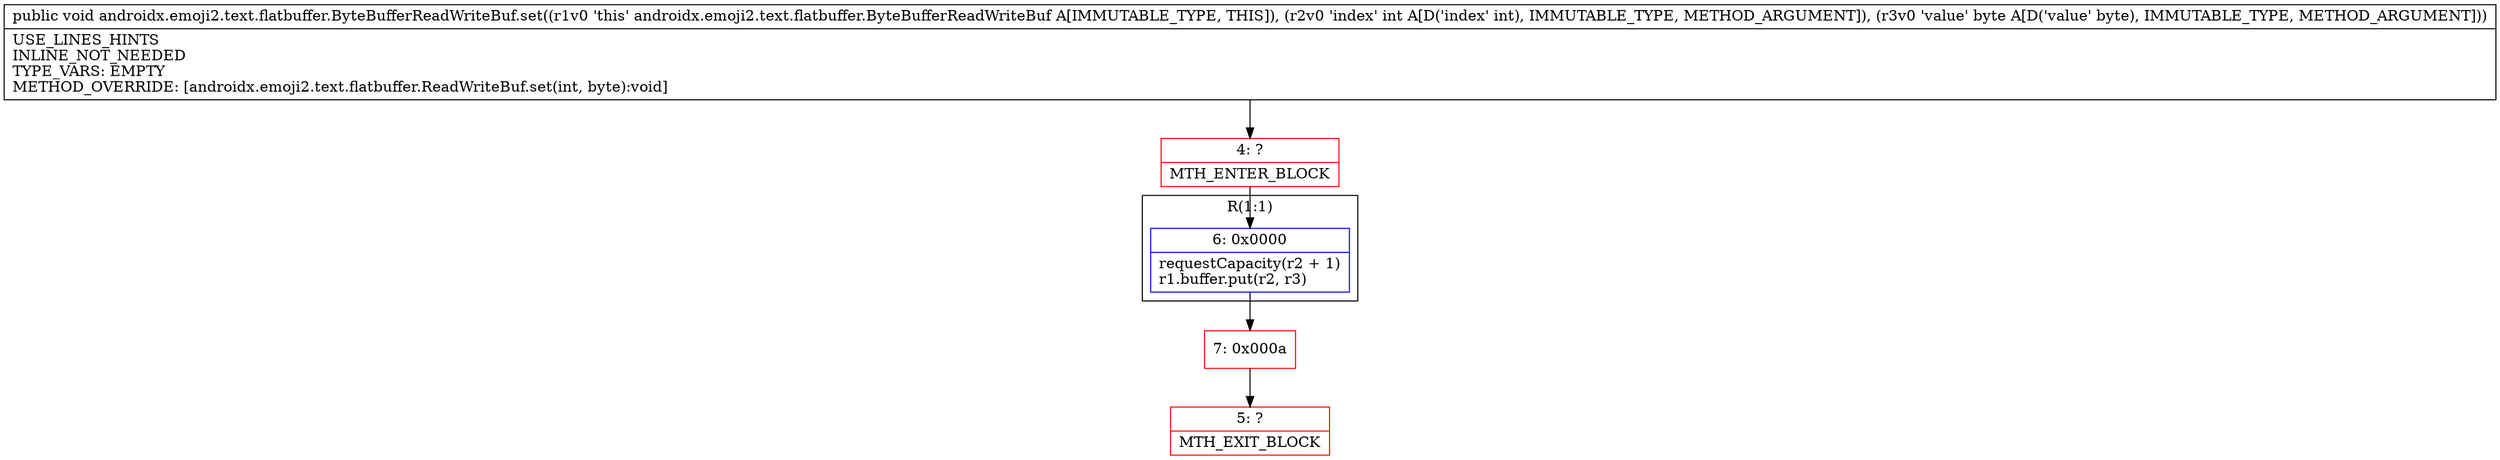 digraph "CFG forandroidx.emoji2.text.flatbuffer.ByteBufferReadWriteBuf.set(IB)V" {
subgraph cluster_Region_1176351798 {
label = "R(1:1)";
node [shape=record,color=blue];
Node_6 [shape=record,label="{6\:\ 0x0000|requestCapacity(r2 + 1)\lr1.buffer.put(r2, r3)\l}"];
}
Node_4 [shape=record,color=red,label="{4\:\ ?|MTH_ENTER_BLOCK\l}"];
Node_7 [shape=record,color=red,label="{7\:\ 0x000a}"];
Node_5 [shape=record,color=red,label="{5\:\ ?|MTH_EXIT_BLOCK\l}"];
MethodNode[shape=record,label="{public void androidx.emoji2.text.flatbuffer.ByteBufferReadWriteBuf.set((r1v0 'this' androidx.emoji2.text.flatbuffer.ByteBufferReadWriteBuf A[IMMUTABLE_TYPE, THIS]), (r2v0 'index' int A[D('index' int), IMMUTABLE_TYPE, METHOD_ARGUMENT]), (r3v0 'value' byte A[D('value' byte), IMMUTABLE_TYPE, METHOD_ARGUMENT]))  | USE_LINES_HINTS\lINLINE_NOT_NEEDED\lTYPE_VARS: EMPTY\lMETHOD_OVERRIDE: [androidx.emoji2.text.flatbuffer.ReadWriteBuf.set(int, byte):void]\l}"];
MethodNode -> Node_4;Node_6 -> Node_7;
Node_4 -> Node_6;
Node_7 -> Node_5;
}

